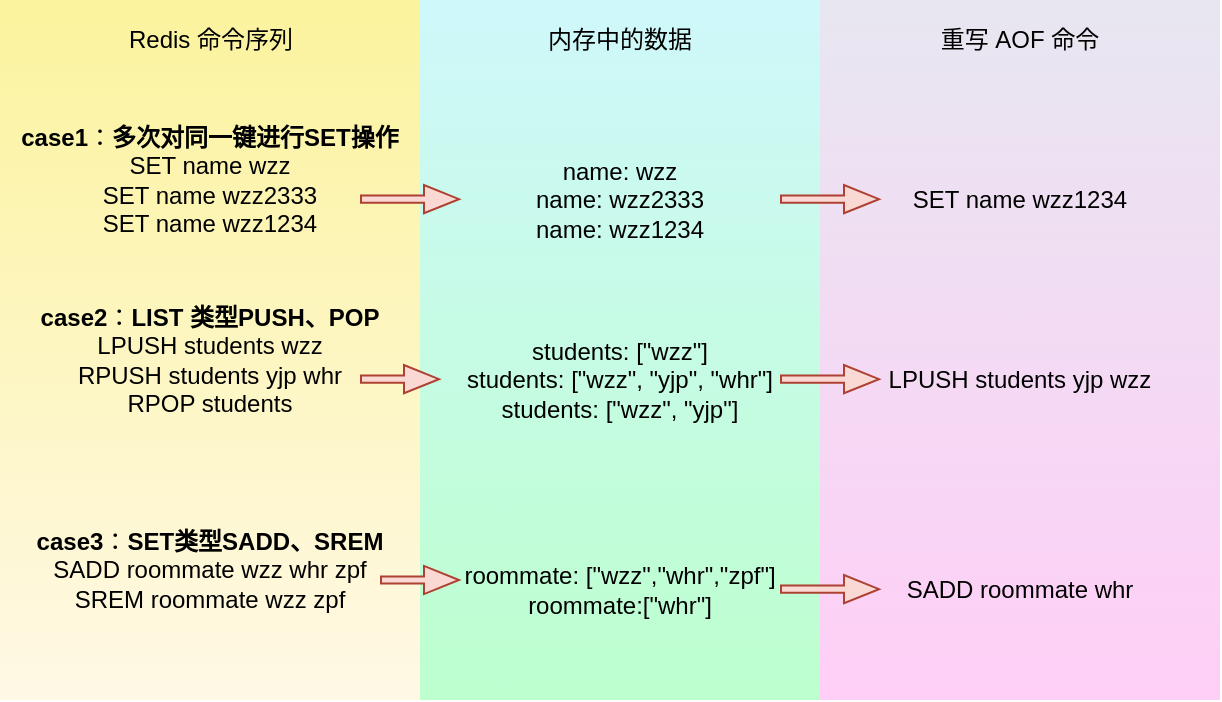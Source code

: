 <mxfile version="24.0.1" type="github">
  <diagram name="第 1 页" id="29Iem-b51OCXDyQncSSv">
    <mxGraphModel dx="632" dy="703" grid="1" gridSize="10" guides="1" tooltips="1" connect="1" arrows="1" fold="1" page="1" pageScale="1" pageWidth="827" pageHeight="1169" math="0" shadow="0">
      <root>
        <mxCell id="0" />
        <mxCell id="1" parent="0" />
        <mxCell id="aNSYSC7UBnyipIiRc_g5-3" value="" style="rounded=0;whiteSpace=wrap;html=1;strokeColor=none;fillColor=#fff2cc;gradientColor=#f7e73b;opacity=50;shadow=0;textShadow=0;gradientDirection=north;" vertex="1" parent="1">
          <mxGeometry x="140" y="300" width="210" height="350" as="geometry" />
        </mxCell>
        <mxCell id="aNSYSC7UBnyipIiRc_g5-1" value="&lt;div&gt;&lt;b&gt;case1&lt;/b&gt;：&lt;b&gt;多次对同一键进行SET操作&lt;/b&gt;&lt;/div&gt;SET name wzz&lt;div&gt;SET name wzz2333&lt;/div&gt;&lt;div&gt;SET name wzz1234&lt;/div&gt;" style="text;html=1;align=center;verticalAlign=middle;whiteSpace=wrap;rounded=0;" vertex="1" parent="1">
          <mxGeometry x="140" y="360" width="210" height="60" as="geometry" />
        </mxCell>
        <mxCell id="aNSYSC7UBnyipIiRc_g5-4" value="Redis 命令序列" style="text;html=1;align=center;verticalAlign=middle;whiteSpace=wrap;rounded=0;" vertex="1" parent="1">
          <mxGeometry x="202.5" y="310" width="85" height="20" as="geometry" />
        </mxCell>
        <mxCell id="aNSYSC7UBnyipIiRc_g5-5" value="" style="rounded=0;whiteSpace=wrap;html=1;strokeColor=none;fillColor=#B5F4F8;opacity=65;gradientColor=#99FFB4;" vertex="1" parent="1">
          <mxGeometry x="350" y="300" width="200" height="350" as="geometry" />
        </mxCell>
        <mxCell id="aNSYSC7UBnyipIiRc_g5-6" value="name: wzz&lt;div&gt;name: wzz2333&lt;/div&gt;&lt;div&gt;name: wzz1234&lt;/div&gt;" style="text;html=1;align=center;verticalAlign=middle;whiteSpace=wrap;rounded=0;" vertex="1" parent="1">
          <mxGeometry x="350" y="380" width="200" height="40" as="geometry" />
        </mxCell>
        <mxCell id="aNSYSC7UBnyipIiRc_g5-7" value="内存中的数据" style="text;html=1;align=center;verticalAlign=middle;whiteSpace=wrap;rounded=0;" vertex="1" parent="1">
          <mxGeometry x="350" y="310" width="200" height="20" as="geometry" />
        </mxCell>
        <mxCell id="aNSYSC7UBnyipIiRc_g5-8" value="" style="shape=flexArrow;endArrow=classic;html=1;rounded=0;width=3.611;endSize=5.5;endWidth=9.491;fillColor=#fad9d5;strokeColor=#ae4132;" edge="1" parent="1">
          <mxGeometry width="50" height="50" relative="1" as="geometry">
            <mxPoint x="320" y="399.58" as="sourcePoint" />
            <mxPoint x="370" y="399.58" as="targetPoint" />
          </mxGeometry>
        </mxCell>
        <mxCell id="aNSYSC7UBnyipIiRc_g5-9" value="&lt;div&gt;&lt;b&gt;case2&lt;/b&gt;：&lt;b&gt;LIST 类型PUSH、POP&lt;/b&gt;&lt;/div&gt;LPUSH students wzz&lt;div&gt;RPUSH students yjp whr&lt;/div&gt;&lt;div&gt;RPOP students&lt;/div&gt;" style="text;html=1;align=center;verticalAlign=middle;whiteSpace=wrap;rounded=0;" vertex="1" parent="1">
          <mxGeometry x="140" y="450" width="210" height="60" as="geometry" />
        </mxCell>
        <mxCell id="aNSYSC7UBnyipIiRc_g5-10" value="students: [&quot;wzz&quot;]&lt;div&gt;students: [&quot;wzz&quot;, &quot;yjp&quot;, &quot;whr&quot;]&lt;/div&gt;&lt;div&gt;students: [&quot;wzz&quot;, &quot;yjp&quot;]&lt;/div&gt;" style="text;html=1;align=center;verticalAlign=middle;whiteSpace=wrap;rounded=0;" vertex="1" parent="1">
          <mxGeometry x="350" y="470" width="200" height="40" as="geometry" />
        </mxCell>
        <mxCell id="aNSYSC7UBnyipIiRc_g5-11" value="" style="shape=flexArrow;endArrow=classic;html=1;rounded=0;width=3.611;endSize=5.5;endWidth=9.491;fillColor=#fad9d5;strokeColor=#ae4132;" edge="1" parent="1">
          <mxGeometry width="50" height="50" relative="1" as="geometry">
            <mxPoint x="320" y="489.58" as="sourcePoint" />
            <mxPoint x="360" y="489.58" as="targetPoint" />
          </mxGeometry>
        </mxCell>
        <mxCell id="aNSYSC7UBnyipIiRc_g5-13" value="&lt;div&gt;&lt;b&gt;case3&lt;/b&gt;：&lt;b&gt;SET类型SADD、SREM&lt;/b&gt;&lt;/div&gt;SADD roommate wzz whr zpf&lt;div&gt;SREM roommate&amp;nbsp;wzz zpf&lt;/div&gt;" style="text;html=1;align=center;verticalAlign=middle;whiteSpace=wrap;rounded=0;" vertex="1" parent="1">
          <mxGeometry x="140" y="555" width="210" height="60" as="geometry" />
        </mxCell>
        <mxCell id="aNSYSC7UBnyipIiRc_g5-14" value="" style="shape=flexArrow;endArrow=classic;html=1;rounded=0;width=3.611;endSize=5.5;endWidth=9.491;fillColor=#fad9d5;strokeColor=#ae4132;" edge="1" parent="1">
          <mxGeometry width="50" height="50" relative="1" as="geometry">
            <mxPoint x="330" y="590" as="sourcePoint" />
            <mxPoint x="370" y="590" as="targetPoint" />
          </mxGeometry>
        </mxCell>
        <mxCell id="aNSYSC7UBnyipIiRc_g5-15" value="roommate: [&quot;wzz&quot;,&quot;whr&quot;,&quot;zpf&quot;]&lt;div&gt;roommate:[&quot;whr&quot;]&lt;/div&gt;" style="text;html=1;align=center;verticalAlign=middle;whiteSpace=wrap;rounded=0;" vertex="1" parent="1">
          <mxGeometry x="350" y="575" width="200" height="40" as="geometry" />
        </mxCell>
        <mxCell id="aNSYSC7UBnyipIiRc_g5-18" value="" style="rounded=0;whiteSpace=wrap;html=1;strokeColor=none;fillColor=#d0cee2;opacity=50;gradientColor=#FF9EEF;" vertex="1" parent="1">
          <mxGeometry x="550" y="300" width="200" height="350" as="geometry" />
        </mxCell>
        <mxCell id="aNSYSC7UBnyipIiRc_g5-19" value="重写 AOF 命令" style="text;html=1;align=center;verticalAlign=middle;whiteSpace=wrap;rounded=0;" vertex="1" parent="1">
          <mxGeometry x="550" y="310" width="200" height="20" as="geometry" />
        </mxCell>
        <mxCell id="aNSYSC7UBnyipIiRc_g5-20" value="" style="shape=flexArrow;endArrow=classic;html=1;rounded=0;width=3.611;endSize=5.5;endWidth=9.491;fillColor=#fad9d5;strokeColor=#ae4132;" edge="1" parent="1">
          <mxGeometry width="50" height="50" relative="1" as="geometry">
            <mxPoint x="530" y="399.58" as="sourcePoint" />
            <mxPoint x="580" y="399.58" as="targetPoint" />
          </mxGeometry>
        </mxCell>
        <mxCell id="aNSYSC7UBnyipIiRc_g5-21" value="SET name wzz1234" style="text;html=1;align=center;verticalAlign=middle;whiteSpace=wrap;rounded=0;" vertex="1" parent="1">
          <mxGeometry x="550" y="380" width="200" height="40" as="geometry" />
        </mxCell>
        <mxCell id="aNSYSC7UBnyipIiRc_g5-22" value="LPUSH students yjp wzz" style="text;html=1;align=center;verticalAlign=middle;whiteSpace=wrap;rounded=0;" vertex="1" parent="1">
          <mxGeometry x="550" y="470" width="200" height="40" as="geometry" />
        </mxCell>
        <mxCell id="aNSYSC7UBnyipIiRc_g5-23" value="SADD roommate whr" style="text;html=1;align=center;verticalAlign=middle;whiteSpace=wrap;rounded=0;" vertex="1" parent="1">
          <mxGeometry x="550" y="575" width="200" height="40" as="geometry" />
        </mxCell>
        <mxCell id="aNSYSC7UBnyipIiRc_g5-24" value="" style="shape=flexArrow;endArrow=classic;html=1;rounded=0;width=3.611;endSize=5.5;endWidth=9.491;fillColor=#fad9d5;strokeColor=#ae4132;" edge="1" parent="1">
          <mxGeometry width="50" height="50" relative="1" as="geometry">
            <mxPoint x="530" y="489.58" as="sourcePoint" />
            <mxPoint x="580" y="489.58" as="targetPoint" />
          </mxGeometry>
        </mxCell>
        <mxCell id="aNSYSC7UBnyipIiRc_g5-25" value="" style="shape=flexArrow;endArrow=classic;html=1;rounded=0;width=3.611;endSize=5.5;endWidth=9.491;fillColor=#fad9d5;strokeColor=#ae4132;" edge="1" parent="1">
          <mxGeometry width="50" height="50" relative="1" as="geometry">
            <mxPoint x="530" y="594.58" as="sourcePoint" />
            <mxPoint x="580" y="594.58" as="targetPoint" />
          </mxGeometry>
        </mxCell>
      </root>
    </mxGraphModel>
  </diagram>
</mxfile>
